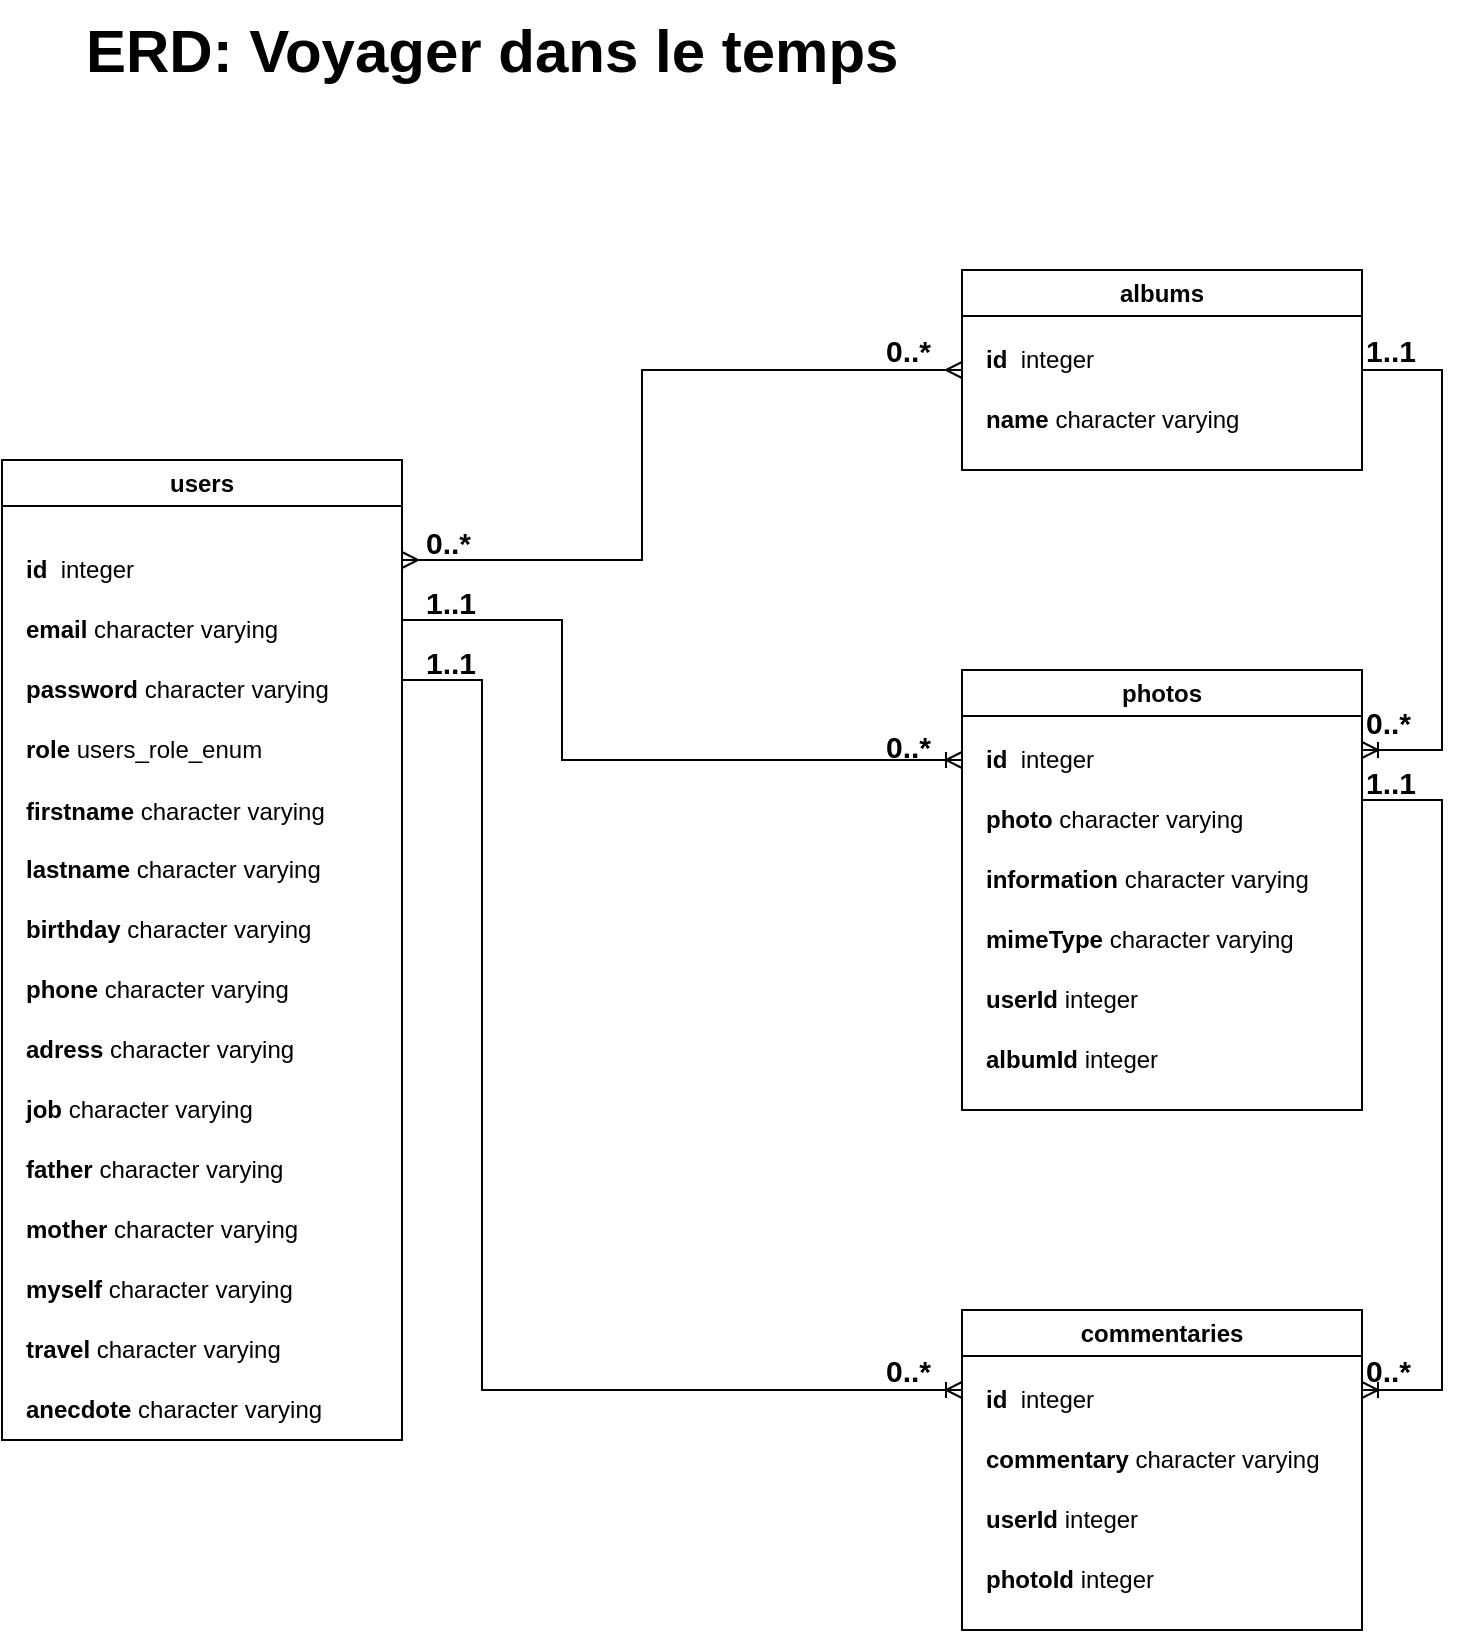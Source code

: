 <mxfile version="21.3.5" type="github">
  <diagram name="Page-1" id="lvOlhkeNu6vwg_yUwTIz">
    <mxGraphModel dx="1290" dy="541" grid="1" gridSize="10" guides="1" tooltips="1" connect="1" arrows="1" fold="1" page="1" pageScale="1" pageWidth="850" pageHeight="1100" math="0" shadow="0">
      <root>
        <mxCell id="0" />
        <mxCell id="1" parent="0" />
        <mxCell id="AsPf58GC5jO0iVtpWQX0-34" value="users" style="swimlane;whiteSpace=wrap;html=1;" parent="1" vertex="1">
          <mxGeometry x="40" y="330" width="200" height="490" as="geometry" />
        </mxCell>
        <mxCell id="AsPf58GC5jO0iVtpWQX0-35" value="&lt;b&gt;id&amp;nbsp; &lt;/b&gt;integer" style="text;html=1;strokeColor=none;fillColor=none;align=left;verticalAlign=middle;whiteSpace=wrap;rounded=0;" parent="AsPf58GC5jO0iVtpWQX0-34" vertex="1">
          <mxGeometry x="10" y="40" width="180" height="30" as="geometry" />
        </mxCell>
        <mxCell id="AsPf58GC5jO0iVtpWQX0-36" value="&lt;b&gt;email &lt;/b&gt;character varying" style="text;html=1;strokeColor=none;fillColor=none;align=left;verticalAlign=middle;whiteSpace=wrap;rounded=0;" parent="AsPf58GC5jO0iVtpWQX0-34" vertex="1">
          <mxGeometry x="10" y="70" width="180" height="30" as="geometry" />
        </mxCell>
        <mxCell id="AsPf58GC5jO0iVtpWQX0-37" value="&lt;b&gt;password &lt;/b&gt;character varying" style="text;html=1;strokeColor=none;fillColor=none;align=left;verticalAlign=middle;whiteSpace=wrap;rounded=0;" parent="AsPf58GC5jO0iVtpWQX0-34" vertex="1">
          <mxGeometry x="10" y="100" width="180" height="30" as="geometry" />
        </mxCell>
        <mxCell id="AsPf58GC5jO0iVtpWQX0-38" value="&lt;b&gt;role &lt;/b&gt;users_role_enum" style="text;html=1;strokeColor=none;fillColor=none;align=left;verticalAlign=middle;whiteSpace=wrap;rounded=0;" parent="AsPf58GC5jO0iVtpWQX0-34" vertex="1">
          <mxGeometry x="10" y="130" width="180" height="30" as="geometry" />
        </mxCell>
        <mxCell id="AsPf58GC5jO0iVtpWQX0-39" value="&lt;b&gt;firstname &lt;/b&gt;character varying" style="text;html=1;strokeColor=none;fillColor=none;align=left;verticalAlign=middle;whiteSpace=wrap;rounded=0;" parent="AsPf58GC5jO0iVtpWQX0-34" vertex="1">
          <mxGeometry x="10" y="161" width="180" height="30" as="geometry" />
        </mxCell>
        <mxCell id="AsPf58GC5jO0iVtpWQX0-40" value="&lt;b&gt;lastname &lt;/b&gt;character varying" style="text;html=1;strokeColor=none;fillColor=none;align=left;verticalAlign=middle;whiteSpace=wrap;rounded=0;" parent="AsPf58GC5jO0iVtpWQX0-34" vertex="1">
          <mxGeometry x="10" y="190" width="180" height="30" as="geometry" />
        </mxCell>
        <mxCell id="AsPf58GC5jO0iVtpWQX0-41" value="&lt;b&gt;birthday &lt;/b&gt;character varying" style="text;html=1;strokeColor=none;fillColor=none;align=left;verticalAlign=middle;whiteSpace=wrap;rounded=0;" parent="AsPf58GC5jO0iVtpWQX0-34" vertex="1">
          <mxGeometry x="10" y="220" width="180" height="30" as="geometry" />
        </mxCell>
        <mxCell id="AsPf58GC5jO0iVtpWQX0-42" value="&lt;b&gt;phone &lt;/b&gt;character varying" style="text;html=1;strokeColor=none;fillColor=none;align=left;verticalAlign=middle;whiteSpace=wrap;rounded=0;" parent="AsPf58GC5jO0iVtpWQX0-34" vertex="1">
          <mxGeometry x="10" y="250" width="180" height="30" as="geometry" />
        </mxCell>
        <mxCell id="AsPf58GC5jO0iVtpWQX0-43" value="&lt;b&gt;adress &lt;/b&gt;character varying" style="text;html=1;strokeColor=none;fillColor=none;align=left;verticalAlign=middle;whiteSpace=wrap;rounded=0;" parent="AsPf58GC5jO0iVtpWQX0-34" vertex="1">
          <mxGeometry x="10" y="280" width="180" height="30" as="geometry" />
        </mxCell>
        <mxCell id="AsPf58GC5jO0iVtpWQX0-44" value="&lt;b&gt;job &lt;/b&gt;character varying" style="text;html=1;strokeColor=none;fillColor=none;align=left;verticalAlign=middle;whiteSpace=wrap;rounded=0;" parent="AsPf58GC5jO0iVtpWQX0-34" vertex="1">
          <mxGeometry x="10" y="310" width="180" height="30" as="geometry" />
        </mxCell>
        <mxCell id="AsPf58GC5jO0iVtpWQX0-45" value="&lt;b&gt;father &lt;/b&gt;character varying" style="text;html=1;strokeColor=none;fillColor=none;align=left;verticalAlign=middle;whiteSpace=wrap;rounded=0;" parent="AsPf58GC5jO0iVtpWQX0-34" vertex="1">
          <mxGeometry x="10" y="340" width="180" height="30" as="geometry" />
        </mxCell>
        <mxCell id="AsPf58GC5jO0iVtpWQX0-46" value="&lt;b&gt;mother &lt;/b&gt;character varying" style="text;html=1;strokeColor=none;fillColor=none;align=left;verticalAlign=middle;whiteSpace=wrap;rounded=0;" parent="AsPf58GC5jO0iVtpWQX0-34" vertex="1">
          <mxGeometry x="10" y="370" width="180" height="30" as="geometry" />
        </mxCell>
        <mxCell id="AsPf58GC5jO0iVtpWQX0-47" value="&lt;b&gt;myself &lt;/b&gt;character varying" style="text;html=1;strokeColor=none;fillColor=none;align=left;verticalAlign=middle;whiteSpace=wrap;rounded=0;" parent="AsPf58GC5jO0iVtpWQX0-34" vertex="1">
          <mxGeometry x="10" y="400" width="180" height="30" as="geometry" />
        </mxCell>
        <mxCell id="AsPf58GC5jO0iVtpWQX0-48" value="&lt;b&gt;travel &lt;/b&gt;character varying" style="text;html=1;strokeColor=none;fillColor=none;align=left;verticalAlign=middle;whiteSpace=wrap;rounded=0;" parent="AsPf58GC5jO0iVtpWQX0-34" vertex="1">
          <mxGeometry x="10" y="430" width="180" height="30" as="geometry" />
        </mxCell>
        <mxCell id="AsPf58GC5jO0iVtpWQX0-49" value="&lt;b&gt;anecdote &lt;/b&gt;character varying" style="text;html=1;strokeColor=none;fillColor=none;align=left;verticalAlign=middle;whiteSpace=wrap;rounded=0;" parent="AsPf58GC5jO0iVtpWQX0-34" vertex="1">
          <mxGeometry x="10" y="460" width="180" height="30" as="geometry" />
        </mxCell>
        <mxCell id="AsPf58GC5jO0iVtpWQX0-50" value="albums" style="swimlane;whiteSpace=wrap;html=1;" parent="1" vertex="1">
          <mxGeometry x="520" y="235" width="200" height="100" as="geometry" />
        </mxCell>
        <mxCell id="AsPf58GC5jO0iVtpWQX0-51" value="&lt;b&gt;id&amp;nbsp; &lt;/b&gt;integer" style="text;html=1;strokeColor=none;fillColor=none;align=left;verticalAlign=middle;whiteSpace=wrap;rounded=0;" parent="AsPf58GC5jO0iVtpWQX0-50" vertex="1">
          <mxGeometry x="10" y="30" width="180" height="30" as="geometry" />
        </mxCell>
        <mxCell id="AsPf58GC5jO0iVtpWQX0-52" value="&lt;b&gt;name&amp;nbsp;&lt;/b&gt;character varying" style="text;html=1;strokeColor=none;fillColor=none;align=left;verticalAlign=middle;whiteSpace=wrap;rounded=0;" parent="AsPf58GC5jO0iVtpWQX0-50" vertex="1">
          <mxGeometry x="10" y="60" width="180" height="30" as="geometry" />
        </mxCell>
        <mxCell id="AsPf58GC5jO0iVtpWQX0-58" value="photos" style="swimlane;whiteSpace=wrap;html=1;" parent="1" vertex="1">
          <mxGeometry x="520" y="435" width="200" height="220" as="geometry" />
        </mxCell>
        <mxCell id="AsPf58GC5jO0iVtpWQX0-59" value="&lt;b&gt;id&amp;nbsp; &lt;/b&gt;integer" style="text;html=1;strokeColor=none;fillColor=none;align=left;verticalAlign=middle;whiteSpace=wrap;rounded=0;" parent="AsPf58GC5jO0iVtpWQX0-58" vertex="1">
          <mxGeometry x="10" y="30" width="180" height="30" as="geometry" />
        </mxCell>
        <mxCell id="AsPf58GC5jO0iVtpWQX0-60" value="&lt;b&gt;photo&amp;nbsp;&lt;/b&gt;character varying" style="text;html=1;strokeColor=none;fillColor=none;align=left;verticalAlign=middle;whiteSpace=wrap;rounded=0;" parent="AsPf58GC5jO0iVtpWQX0-58" vertex="1">
          <mxGeometry x="10" y="60" width="180" height="30" as="geometry" />
        </mxCell>
        <mxCell id="AsPf58GC5jO0iVtpWQX0-62" value="&lt;b&gt;information&amp;nbsp;&lt;/b&gt;character varying" style="text;html=1;strokeColor=none;fillColor=none;align=left;verticalAlign=middle;whiteSpace=wrap;rounded=0;" parent="AsPf58GC5jO0iVtpWQX0-58" vertex="1">
          <mxGeometry x="10" y="90" width="180" height="30" as="geometry" />
        </mxCell>
        <mxCell id="AsPf58GC5jO0iVtpWQX0-63" value="&lt;b&gt;mimeType&amp;nbsp;&lt;/b&gt;character varying" style="text;html=1;strokeColor=none;fillColor=none;align=left;verticalAlign=middle;whiteSpace=wrap;rounded=0;" parent="AsPf58GC5jO0iVtpWQX0-58" vertex="1">
          <mxGeometry x="10" y="120" width="180" height="30" as="geometry" />
        </mxCell>
        <mxCell id="AsPf58GC5jO0iVtpWQX0-64" value="&lt;b&gt;userId&amp;nbsp;&lt;/b&gt;integer" style="text;html=1;strokeColor=none;fillColor=none;align=left;verticalAlign=middle;whiteSpace=wrap;rounded=0;" parent="AsPf58GC5jO0iVtpWQX0-58" vertex="1">
          <mxGeometry x="10" y="150" width="180" height="30" as="geometry" />
        </mxCell>
        <mxCell id="AsPf58GC5jO0iVtpWQX0-65" value="&lt;b&gt;albumId&amp;nbsp;&lt;/b&gt;integer" style="text;html=1;strokeColor=none;fillColor=none;align=left;verticalAlign=middle;whiteSpace=wrap;rounded=0;" parent="AsPf58GC5jO0iVtpWQX0-58" vertex="1">
          <mxGeometry x="10" y="180" width="180" height="30" as="geometry" />
        </mxCell>
        <mxCell id="AsPf58GC5jO0iVtpWQX0-66" value="commentaries" style="swimlane;whiteSpace=wrap;html=1;" parent="1" vertex="1">
          <mxGeometry x="520" y="755" width="200" height="160" as="geometry" />
        </mxCell>
        <mxCell id="AsPf58GC5jO0iVtpWQX0-67" value="&lt;b&gt;id&amp;nbsp; &lt;/b&gt;integer" style="text;html=1;strokeColor=none;fillColor=none;align=left;verticalAlign=middle;whiteSpace=wrap;rounded=0;" parent="AsPf58GC5jO0iVtpWQX0-66" vertex="1">
          <mxGeometry x="10" y="30" width="180" height="30" as="geometry" />
        </mxCell>
        <mxCell id="AsPf58GC5jO0iVtpWQX0-68" value="&lt;b&gt;commentary&amp;nbsp;&lt;/b&gt;character varying" style="text;html=1;strokeColor=none;fillColor=none;align=left;verticalAlign=middle;whiteSpace=wrap;rounded=0;" parent="AsPf58GC5jO0iVtpWQX0-66" vertex="1">
          <mxGeometry x="10" y="60" width="180" height="30" as="geometry" />
        </mxCell>
        <mxCell id="AsPf58GC5jO0iVtpWQX0-71" value="&lt;b&gt;userId&amp;nbsp;&lt;/b&gt;integer" style="text;html=1;strokeColor=none;fillColor=none;align=left;verticalAlign=middle;whiteSpace=wrap;rounded=0;" parent="AsPf58GC5jO0iVtpWQX0-66" vertex="1">
          <mxGeometry x="10" y="90" width="180" height="30" as="geometry" />
        </mxCell>
        <mxCell id="AsPf58GC5jO0iVtpWQX0-72" value="&lt;b&gt;photoId&amp;nbsp;&lt;/b&gt;integer" style="text;html=1;strokeColor=none;fillColor=none;align=left;verticalAlign=middle;whiteSpace=wrap;rounded=0;" parent="AsPf58GC5jO0iVtpWQX0-66" vertex="1">
          <mxGeometry x="10" y="120" width="180" height="30" as="geometry" />
        </mxCell>
        <mxCell id="AsPf58GC5jO0iVtpWQX0-74" value="" style="fontSize=12;html=1;endArrow=ERoneToMany;rounded=0;" parent="1" edge="1">
          <mxGeometry width="100" height="100" relative="1" as="geometry">
            <mxPoint x="240" y="410" as="sourcePoint" />
            <mxPoint x="520" y="480" as="targetPoint" />
            <Array as="points">
              <mxPoint x="320" y="410" />
              <mxPoint x="320" y="480" />
            </Array>
          </mxGeometry>
        </mxCell>
        <mxCell id="AsPf58GC5jO0iVtpWQX0-75" value="" style="fontSize=12;html=1;endArrow=ERmany;startArrow=ERmany;rounded=0;entryX=0;entryY=0.5;entryDx=0;entryDy=0;" parent="1" target="AsPf58GC5jO0iVtpWQX0-50" edge="1">
          <mxGeometry width="100" height="100" relative="1" as="geometry">
            <mxPoint x="240" y="380" as="sourcePoint" />
            <mxPoint x="400.0" y="380.0" as="targetPoint" />
            <Array as="points">
              <mxPoint x="360" y="380" />
              <mxPoint x="360" y="285" />
            </Array>
          </mxGeometry>
        </mxCell>
        <mxCell id="AsPf58GC5jO0iVtpWQX0-76" value="" style="fontSize=12;html=1;endArrow=ERoneToMany;rounded=0;entryX=0;entryY=0.25;entryDx=0;entryDy=0;" parent="1" target="AsPf58GC5jO0iVtpWQX0-66" edge="1">
          <mxGeometry width="100" height="100" relative="1" as="geometry">
            <mxPoint x="240" y="440" as="sourcePoint" />
            <mxPoint x="400.0" y="890" as="targetPoint" />
            <Array as="points">
              <mxPoint x="280" y="440" />
              <mxPoint x="280" y="795" />
            </Array>
          </mxGeometry>
        </mxCell>
        <mxCell id="AsPf58GC5jO0iVtpWQX0-77" value="" style="fontSize=12;html=1;endArrow=ERoneToMany;rounded=0;" parent="1" edge="1">
          <mxGeometry width="100" height="100" relative="1" as="geometry">
            <mxPoint x="720" y="285" as="sourcePoint" />
            <mxPoint x="720" y="475" as="targetPoint" />
            <Array as="points">
              <mxPoint x="760" y="285" />
              <mxPoint x="760" y="475" />
            </Array>
          </mxGeometry>
        </mxCell>
        <mxCell id="AsPf58GC5jO0iVtpWQX0-78" value="" style="fontSize=12;html=1;endArrow=ERoneToMany;rounded=0;entryX=1;entryY=0.25;entryDx=0;entryDy=0;" parent="1" target="AsPf58GC5jO0iVtpWQX0-66" edge="1">
          <mxGeometry width="100" height="100" relative="1" as="geometry">
            <mxPoint x="720" y="500" as="sourcePoint" />
            <mxPoint x="740" y="605" as="targetPoint" />
            <Array as="points">
              <mxPoint x="760" y="500" />
              <mxPoint x="760" y="795" />
            </Array>
          </mxGeometry>
        </mxCell>
        <mxCell id="AsPf58GC5jO0iVtpWQX0-79" value="&lt;b&gt;&lt;font style=&quot;font-size: 15px;&quot;&gt;&lt;font style=&quot;vertical-align: inherit;&quot;&gt;&lt;font style=&quot;vertical-align: inherit;&quot;&gt;0..*&lt;/font&gt;&lt;/font&gt;&lt;/font&gt;&lt;/b&gt;" style="text;html=1;strokeColor=none;fillColor=none;align=left;verticalAlign=middle;whiteSpace=wrap;rounded=0;" parent="1" vertex="1">
          <mxGeometry x="250" y="356" width="40" height="30" as="geometry" />
        </mxCell>
        <mxCell id="AsPf58GC5jO0iVtpWQX0-80" value="&lt;b&gt;&lt;font style=&quot;font-size: 15px;&quot;&gt;&lt;font style=&quot;vertical-align: inherit;&quot;&gt;&lt;font style=&quot;vertical-align: inherit;&quot;&gt;0..*&lt;/font&gt;&lt;/font&gt;&lt;/font&gt;&lt;/b&gt;" style="text;html=1;strokeColor=none;fillColor=none;align=left;verticalAlign=middle;whiteSpace=wrap;rounded=0;" parent="1" vertex="1">
          <mxGeometry x="480" y="260" width="40" height="30" as="geometry" />
        </mxCell>
        <mxCell id="AsPf58GC5jO0iVtpWQX0-81" value="&lt;b&gt;&lt;font style=&quot;font-size: 15px;&quot;&gt;&lt;font style=&quot;vertical-align: inherit;&quot;&gt;&lt;font style=&quot;vertical-align: inherit;&quot;&gt;1..1&lt;/font&gt;&lt;/font&gt;&lt;/font&gt;&lt;/b&gt;" style="text;html=1;strokeColor=none;fillColor=none;align=left;verticalAlign=middle;whiteSpace=wrap;rounded=0;" parent="1" vertex="1">
          <mxGeometry x="250" y="386" width="40" height="30" as="geometry" />
        </mxCell>
        <mxCell id="AsPf58GC5jO0iVtpWQX0-82" value="&lt;b&gt;&lt;font style=&quot;font-size: 15px;&quot;&gt;&lt;font style=&quot;vertical-align: inherit;&quot;&gt;&lt;font style=&quot;vertical-align: inherit;&quot;&gt;0..*&lt;/font&gt;&lt;/font&gt;&lt;/font&gt;&lt;/b&gt;" style="text;html=1;strokeColor=none;fillColor=none;align=left;verticalAlign=middle;whiteSpace=wrap;rounded=0;" parent="1" vertex="1">
          <mxGeometry x="480" y="458" width="40" height="30" as="geometry" />
        </mxCell>
        <mxCell id="AsPf58GC5jO0iVtpWQX0-83" value="&lt;b&gt;&lt;font style=&quot;font-size: 15px;&quot;&gt;&lt;font style=&quot;vertical-align: inherit;&quot;&gt;&lt;font style=&quot;vertical-align: inherit;&quot;&gt;&lt;font style=&quot;vertical-align: inherit;&quot;&gt;&lt;font style=&quot;vertical-align: inherit;&quot;&gt;1..1&lt;/font&gt;&lt;/font&gt;&lt;/font&gt;&lt;/font&gt;&lt;/font&gt;&lt;/b&gt;" style="text;html=1;strokeColor=none;fillColor=none;align=left;verticalAlign=middle;whiteSpace=wrap;rounded=0;" parent="1" vertex="1">
          <mxGeometry x="250" y="416" width="40" height="30" as="geometry" />
        </mxCell>
        <mxCell id="AsPf58GC5jO0iVtpWQX0-84" value="&lt;b&gt;&lt;font style=&quot;font-size: 15px;&quot;&gt;&lt;font style=&quot;vertical-align: inherit;&quot;&gt;&lt;font style=&quot;vertical-align: inherit;&quot;&gt;0..*&lt;/font&gt;&lt;/font&gt;&lt;/font&gt;&lt;/b&gt;" style="text;html=1;strokeColor=none;fillColor=none;align=left;verticalAlign=middle;whiteSpace=wrap;rounded=0;" parent="1" vertex="1">
          <mxGeometry x="480" y="770" width="40" height="30" as="geometry" />
        </mxCell>
        <mxCell id="AsPf58GC5jO0iVtpWQX0-85" value="&lt;b&gt;&lt;font style=&quot;font-size: 15px;&quot;&gt;&lt;font style=&quot;vertical-align: inherit;&quot;&gt;&lt;font style=&quot;vertical-align: inherit;&quot;&gt;0..*&lt;/font&gt;&lt;/font&gt;&lt;/font&gt;&lt;/b&gt;" style="text;html=1;strokeColor=none;fillColor=none;align=left;verticalAlign=middle;whiteSpace=wrap;rounded=0;" parent="1" vertex="1">
          <mxGeometry x="720" y="446" width="40" height="30" as="geometry" />
        </mxCell>
        <mxCell id="AsPf58GC5jO0iVtpWQX0-86" value="&lt;b&gt;&lt;font style=&quot;font-size: 15px;&quot;&gt;&lt;font style=&quot;vertical-align: inherit;&quot;&gt;&lt;font style=&quot;vertical-align: inherit;&quot;&gt;0..*&lt;/font&gt;&lt;/font&gt;&lt;/font&gt;&lt;/b&gt;" style="text;html=1;strokeColor=none;fillColor=none;align=left;verticalAlign=middle;whiteSpace=wrap;rounded=0;" parent="1" vertex="1">
          <mxGeometry x="720" y="770" width="40" height="30" as="geometry" />
        </mxCell>
        <mxCell id="AsPf58GC5jO0iVtpWQX0-87" value="&lt;b&gt;&lt;font style=&quot;font-size: 15px;&quot;&gt;&lt;font style=&quot;vertical-align: inherit;&quot;&gt;&lt;font style=&quot;vertical-align: inherit;&quot;&gt;1..1&lt;/font&gt;&lt;/font&gt;&lt;/font&gt;&lt;/b&gt;" style="text;html=1;strokeColor=none;fillColor=none;align=left;verticalAlign=middle;whiteSpace=wrap;rounded=0;" parent="1" vertex="1">
          <mxGeometry x="720" y="260" width="40" height="30" as="geometry" />
        </mxCell>
        <mxCell id="AsPf58GC5jO0iVtpWQX0-88" value="&lt;b&gt;&lt;font style=&quot;font-size: 30px;&quot;&gt;ERD: Voyager dans le temps&lt;/font&gt;&lt;/b&gt;" style="text;html=1;strokeColor=none;fillColor=none;align=left;verticalAlign=middle;whiteSpace=wrap;rounded=0;" parent="1" vertex="1">
          <mxGeometry x="80" y="100" width="600" height="50" as="geometry" />
        </mxCell>
        <mxCell id="FyUfsMJ7_65sFQJ07U0z-1" value="&lt;b&gt;&lt;font style=&quot;font-size: 15px;&quot;&gt;&lt;font style=&quot;vertical-align: inherit;&quot;&gt;&lt;font style=&quot;vertical-align: inherit;&quot;&gt;&lt;font style=&quot;vertical-align: inherit;&quot;&gt;&lt;font style=&quot;vertical-align: inherit;&quot;&gt;1..1&lt;/font&gt;&lt;/font&gt;&lt;/font&gt;&lt;/font&gt;&lt;/font&gt;&lt;/b&gt;" style="text;html=1;strokeColor=none;fillColor=none;align=left;verticalAlign=middle;whiteSpace=wrap;rounded=0;" vertex="1" parent="1">
          <mxGeometry x="720" y="476" width="40" height="30" as="geometry" />
        </mxCell>
      </root>
    </mxGraphModel>
  </diagram>
</mxfile>
